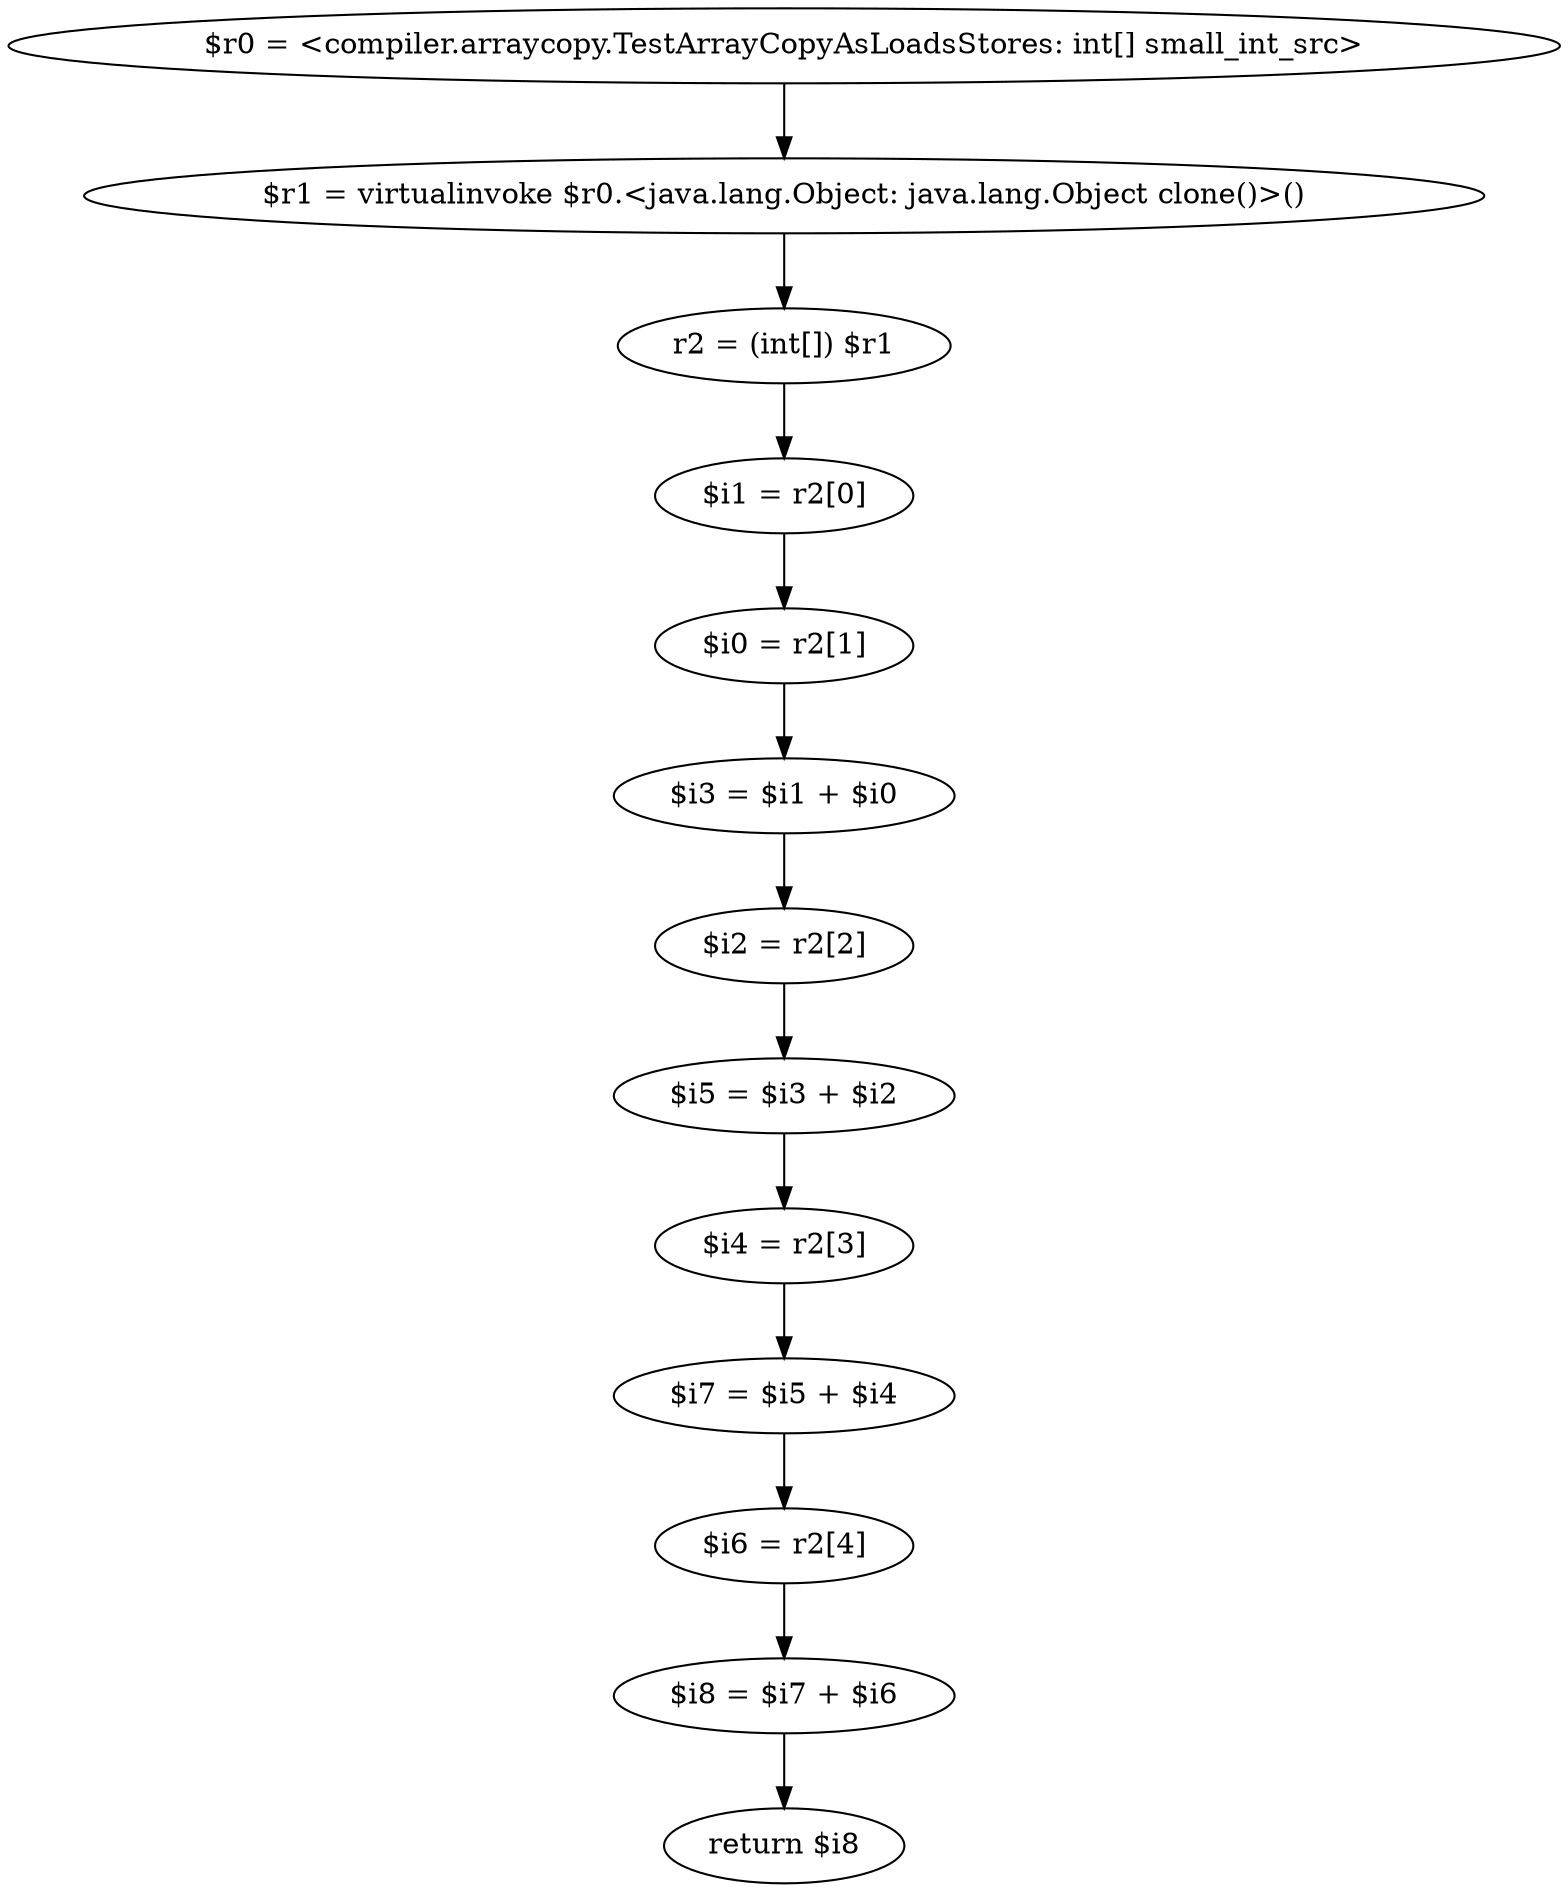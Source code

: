digraph "unitGraph" {
    "$r0 = <compiler.arraycopy.TestArrayCopyAsLoadsStores: int[] small_int_src>"
    "$r1 = virtualinvoke $r0.<java.lang.Object: java.lang.Object clone()>()"
    "r2 = (int[]) $r1"
    "$i1 = r2[0]"
    "$i0 = r2[1]"
    "$i3 = $i1 + $i0"
    "$i2 = r2[2]"
    "$i5 = $i3 + $i2"
    "$i4 = r2[3]"
    "$i7 = $i5 + $i4"
    "$i6 = r2[4]"
    "$i8 = $i7 + $i6"
    "return $i8"
    "$r0 = <compiler.arraycopy.TestArrayCopyAsLoadsStores: int[] small_int_src>"->"$r1 = virtualinvoke $r0.<java.lang.Object: java.lang.Object clone()>()";
    "$r1 = virtualinvoke $r0.<java.lang.Object: java.lang.Object clone()>()"->"r2 = (int[]) $r1";
    "r2 = (int[]) $r1"->"$i1 = r2[0]";
    "$i1 = r2[0]"->"$i0 = r2[1]";
    "$i0 = r2[1]"->"$i3 = $i1 + $i0";
    "$i3 = $i1 + $i0"->"$i2 = r2[2]";
    "$i2 = r2[2]"->"$i5 = $i3 + $i2";
    "$i5 = $i3 + $i2"->"$i4 = r2[3]";
    "$i4 = r2[3]"->"$i7 = $i5 + $i4";
    "$i7 = $i5 + $i4"->"$i6 = r2[4]";
    "$i6 = r2[4]"->"$i8 = $i7 + $i6";
    "$i8 = $i7 + $i6"->"return $i8";
}
